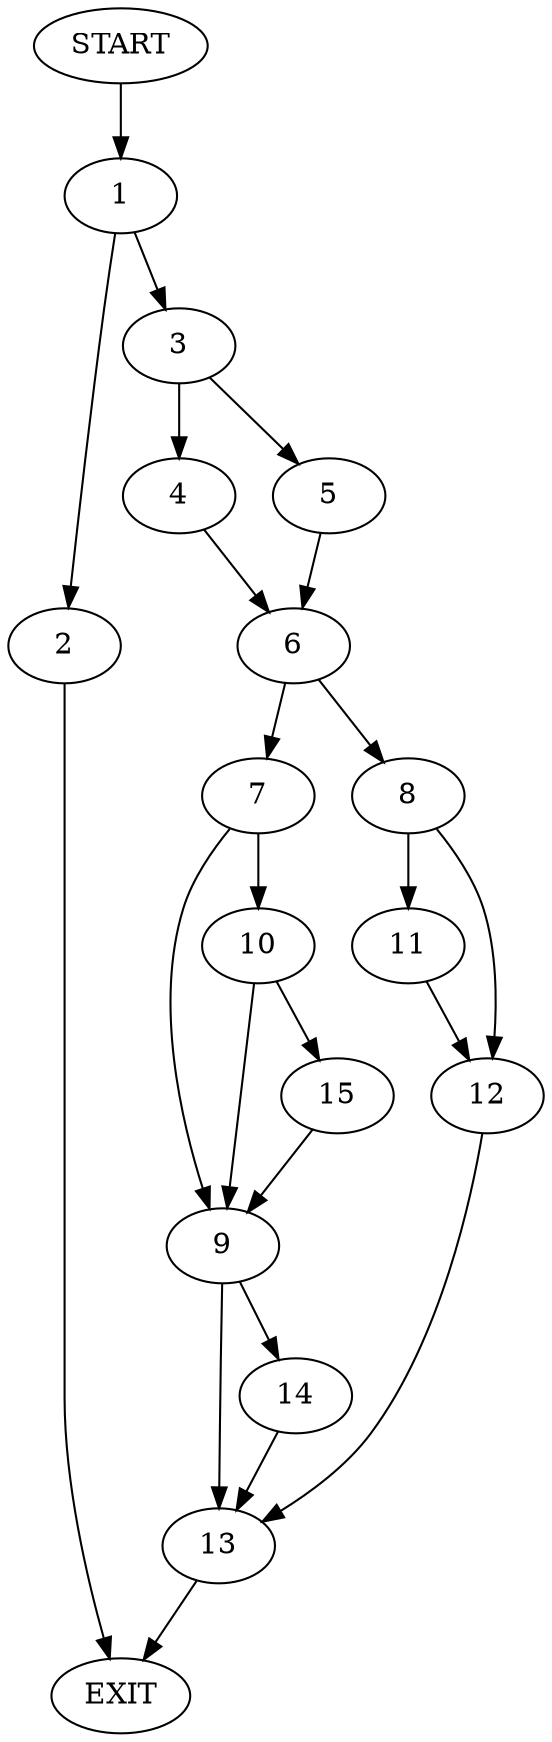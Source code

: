 digraph {
0 [label="START"]
16 [label="EXIT"]
0 -> 1
1 -> 2
1 -> 3
3 -> 4
3 -> 5
2 -> 16
4 -> 6
5 -> 6
6 -> 7
6 -> 8
7 -> 9
7 -> 10
8 -> 11
8 -> 12
11 -> 12
12 -> 13
13 -> 16
9 -> 13
9 -> 14
10 -> 9
10 -> 15
15 -> 9
14 -> 13
}
